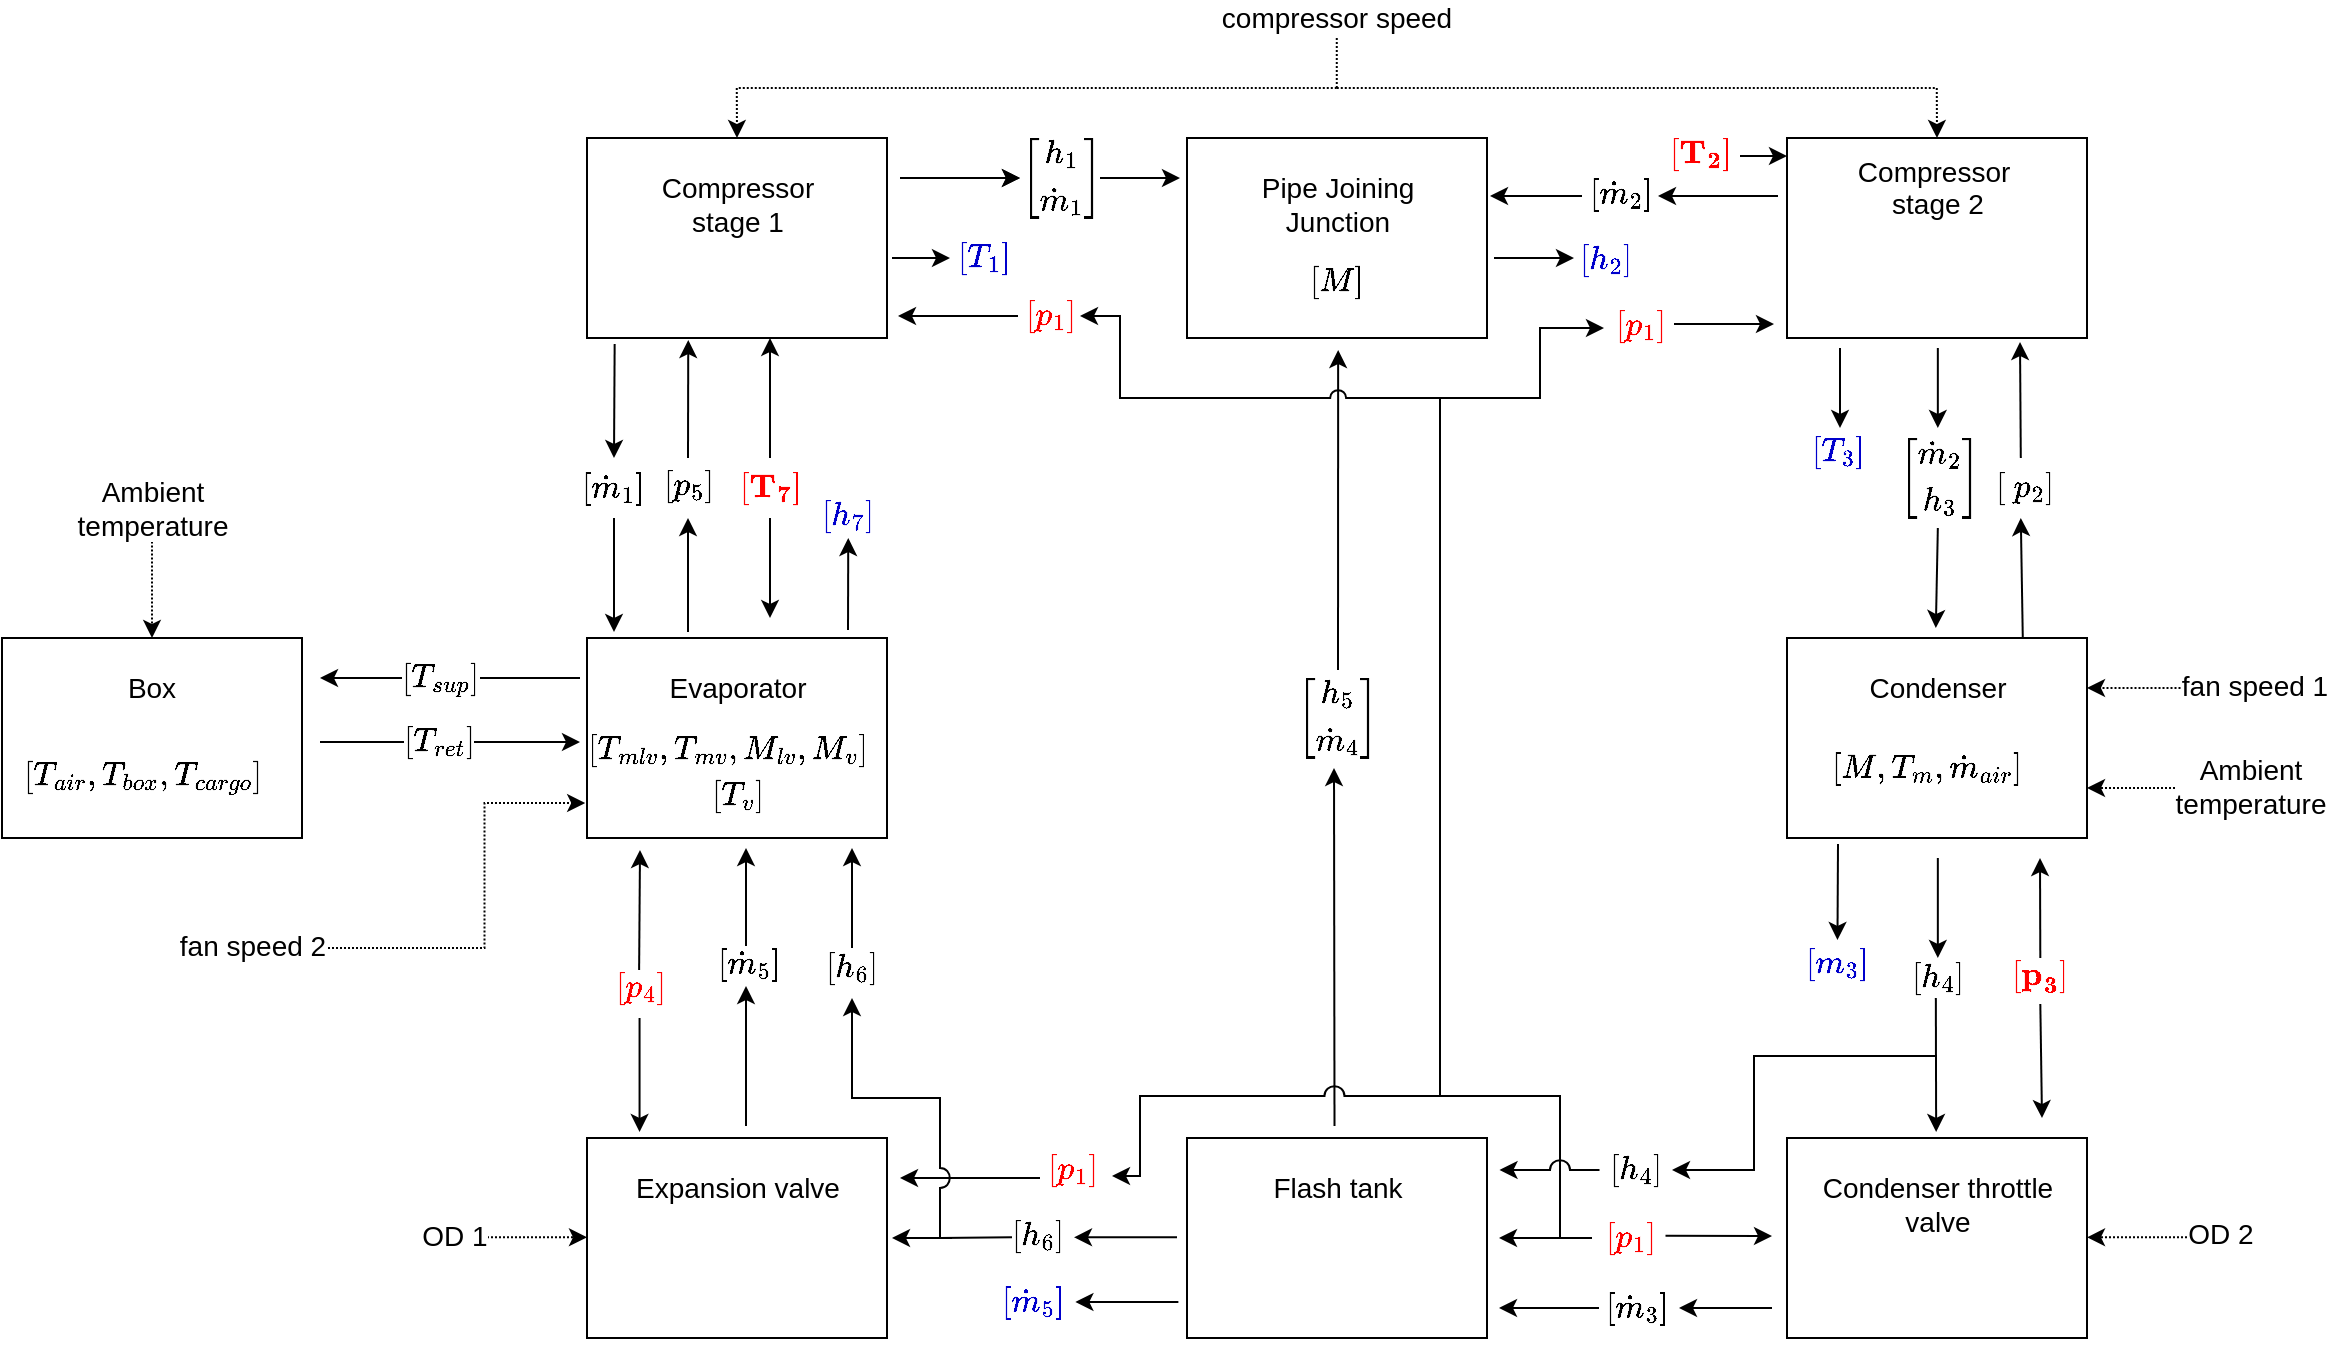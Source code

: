 <mxfile version="18.0.3" type="github"><diagram id="maX6PPkqGkgQO3d0mOUZ" name="New"><mxGraphModel dx="936" dy="483" grid="1" gridSize="10" guides="1" tooltips="1" connect="1" arrows="1" fold="1" page="1" pageScale="1" pageWidth="1169" pageHeight="827" math="1" shadow="0"><root><mxCell id="a6acP2pozzWjvfzwrBKU-0"/><mxCell id="a6acP2pozzWjvfzwrBKU-1" parent="a6acP2pozzWjvfzwrBKU-0"/><mxCell id="7Xz_9-x67nZ5A4HUlt5y-12" value="\begin{bmatrix}&lt;br style=&quot;font-size: 14px;&quot;&gt;T_1&lt;br style=&quot;font-size: 14px;&quot;&gt;\end{bmatrix}" style="edgeLabel;html=1;align=center;verticalAlign=middle;resizable=0;points=[];spacing=2;fontSize=14;horizontal=1;fontColor=#0000CC;" parent="a6acP2pozzWjvfzwrBKU-1" vertex="1" connectable="0"><mxGeometry x="496.001" y="130" as="geometry"/></mxCell><mxCell id="7Xz_9-x67nZ5A4HUlt5y-95" value="\begin{bmatrix}&lt;br style=&quot;font-size: 14px;&quot;&gt;\textbf{T}_\textbf{7}&lt;br style=&quot;font-size: 14px;&quot;&gt;\end{bmatrix}" style="edgeLabel;html=1;align=center;verticalAlign=middle;resizable=0;points=[];spacing=2;fontSize=14;horizontal=1;fontColor=#FF0000;" parent="a6acP2pozzWjvfzwrBKU-1" vertex="1" connectable="0"><mxGeometry x="394.998" y="249.0" as="geometry"><mxPoint x="-6" y="-4" as="offset"/></mxGeometry></mxCell><mxCell id="7Xz_9-x67nZ5A4HUlt5y-81" value="\begin{bmatrix}&lt;br style=&quot;font-size: 14px;&quot;&gt;\dot{m}_5&lt;br style=&quot;font-size: 14px;&quot;&gt;\end{bmatrix}" style="edgeLabel;html=1;align=center;verticalAlign=middle;resizable=0;points=[];spacing=2;fontSize=14;horizontal=1;" parent="a6acP2pozzWjvfzwrBKU-1" vertex="1" connectable="0"><mxGeometry x="377.998" y="483.0" as="geometry"/></mxCell><mxCell id="7Xz_9-x67nZ5A4HUlt5y-77" value="\begin{bmatrix}&lt;br style=&quot;font-size: 14px;&quot;&gt;h_7&lt;br style=&quot;font-size: 14px;&quot;&gt;\end{bmatrix}" style="edgeLabel;html=1;align=center;verticalAlign=middle;resizable=0;points=[];spacing=2;fontSize=14;horizontal=1;fontColor=#0000CC;" parent="a6acP2pozzWjvfzwrBKU-1" vertex="1" connectable="0"><mxGeometry x="428.001" y="259" as="geometry"/></mxCell><mxCell id="7Xz_9-x67nZ5A4HUlt5y-76" value="\begin{bmatrix}&lt;br style=&quot;font-size: 14px;&quot;&gt;T_3&lt;br style=&quot;font-size: 14px;&quot;&gt;\end{bmatrix}" style="edgeLabel;html=1;align=center;verticalAlign=middle;resizable=0;points=[];spacing=2;fontSize=14;horizontal=1;fontColor=#0000CC;" parent="a6acP2pozzWjvfzwrBKU-1" vertex="1" connectable="0"><mxGeometry x="923.0" y="227" as="geometry"/></mxCell><mxCell id="7Xz_9-x67nZ5A4HUlt5y-15" value="\begin{bmatrix}&lt;br style=&quot;font-size: 14px;&quot;&gt;h_5\\&lt;br style=&quot;font-size: 14px;&quot;&gt;\dot{m}_4&lt;br style=&quot;font-size: 14px;&quot;&gt;\end{bmatrix}" style="edgeLabel;html=1;align=center;verticalAlign=middle;resizable=0;points=[];spacing=2;fontSize=14;horizontal=1;" parent="a6acP2pozzWjvfzwrBKU-1" vertex="1" connectable="0"><mxGeometry x="672.08" y="360" as="geometry"/></mxCell><mxCell id="7Xz_9-x67nZ5A4HUlt5y-57" value="\begin{bmatrix}&lt;br style=&quot;font-size: 14px;&quot;&gt;h_6&lt;br style=&quot;font-size: 14px;&quot;&gt;\end{bmatrix}" style="edgeLabel;html=1;align=center;verticalAlign=middle;resizable=0;points=[];spacing=2;fontSize=14;horizontal=1;" parent="a6acP2pozzWjvfzwrBKU-1" vertex="1" connectable="0"><mxGeometry x="429.998" y="485.0" as="geometry"/></mxCell><mxCell id="7Xz_9-x67nZ5A4HUlt5y-24" value="" style="endArrow=classic;html=1;rounded=0;fontSize=14;" parent="a6acP2pozzWjvfzwrBKU-1" edge="1"><mxGeometry width="50" height="50" relative="1" as="geometry"><mxPoint x="671.25" y="564" as="sourcePoint"/><mxPoint x="671" y="385" as="targetPoint"/></mxGeometry></mxCell><mxCell id="EQVUS-7tTAIxQR2iRs7y-0" value="Compressor &lt;br style=&quot;font-size: 14px&quot;&gt;stage 1&lt;br style=&quot;font-size: 14px&quot;&gt;&lt;br style=&quot;font-size: 14px&quot;&gt;&lt;br style=&quot;font-size: 14px&quot;&gt;" style="rounded=0;whiteSpace=wrap;html=1;fontSize=14;" parent="a6acP2pozzWjvfzwrBKU-1" vertex="1"><mxGeometry x="297.5" y="70" width="150.0" height="100" as="geometry"/></mxCell><mxCell id="EQVUS-7tTAIxQR2iRs7y-2" value="&lt;div style=&quot;font-size: 14px&quot;&gt;Compressor&amp;nbsp;&lt;/div&gt;&lt;span style=&quot;font-size: 14px&quot;&gt;&lt;div style=&quot;font-size: 14px&quot;&gt;stage 2&lt;/div&gt;&lt;div style=&quot;font-size: 14px&quot;&gt;&lt;br&gt;&lt;/div&gt;&lt;div style=&quot;font-size: 14px&quot;&gt;&lt;br style=&quot;font-size: 14px&quot;&gt;&lt;/div&gt;&lt;div style=&quot;font-size: 14px&quot;&gt;&lt;br style=&quot;font-size: 14px&quot;&gt;&lt;/div&gt;&lt;/span&gt;" style="rounded=0;whiteSpace=wrap;html=1;fontSize=14;align=center;" parent="a6acP2pozzWjvfzwrBKU-1" vertex="1"><mxGeometry x="897.5" y="70" width="150.0" height="100" as="geometry"/></mxCell><mxCell id="EQVUS-7tTAIxQR2iRs7y-4" value="Condenser&lt;br style=&quot;font-size: 14px&quot;&gt;&lt;br style=&quot;font-size: 14px&quot;&gt;&lt;br style=&quot;font-size: 14px&quot;&gt;&lt;br style=&quot;font-size: 14px&quot;&gt;" style="rounded=0;whiteSpace=wrap;html=1;fontSize=14;" parent="a6acP2pozzWjvfzwrBKU-1" vertex="1"><mxGeometry x="897.5" y="320.0" width="150.0" height="100" as="geometry"/></mxCell><mxCell id="EQVUS-7tTAIxQR2iRs7y-6" value="Condenser throttle&lt;br style=&quot;font-size: 14px&quot;&gt;valve&lt;br style=&quot;font-size: 14px&quot;&gt;&lt;br style=&quot;font-size: 14px&quot;&gt;&lt;br style=&quot;font-size: 14px&quot;&gt;" style="rounded=0;whiteSpace=wrap;html=1;fontSize=14;" parent="a6acP2pozzWjvfzwrBKU-1" vertex="1"><mxGeometry x="897.5" y="570" width="150.0" height="100" as="geometry"/></mxCell><mxCell id="EQVUS-7tTAIxQR2iRs7y-8" value="Flash tank&lt;br style=&quot;font-size: 14px&quot;&gt;&lt;br style=&quot;font-size: 14px&quot;&gt;&lt;br style=&quot;font-size: 14px&quot;&gt;&lt;br style=&quot;font-size: 14px&quot;&gt;" style="rounded=0;whiteSpace=wrap;html=1;fontSize=14;" parent="a6acP2pozzWjvfzwrBKU-1" vertex="1"><mxGeometry x="597.5" y="570" width="150.0" height="100" as="geometry"/></mxCell><mxCell id="EQVUS-7tTAIxQR2iRs7y-10" value="Evaporator&lt;br style=&quot;font-size: 14px&quot;&gt;&lt;br style=&quot;font-size: 14px&quot;&gt;&lt;br style=&quot;font-size: 14px&quot;&gt;&lt;br style=&quot;font-size: 14px&quot;&gt;" style="rounded=0;whiteSpace=wrap;html=1;fontSize=14;" parent="a6acP2pozzWjvfzwrBKU-1" vertex="1"><mxGeometry x="297.5" y="320.0" width="150.0" height="100" as="geometry"/></mxCell><mxCell id="EQVUS-7tTAIxQR2iRs7y-12" value="Expansion valve&lt;br style=&quot;font-size: 14px&quot;&gt;&lt;br style=&quot;font-size: 14px&quot;&gt;&lt;br style=&quot;font-size: 14px&quot;&gt;&lt;br style=&quot;font-size: 14px&quot;&gt;" style="rounded=0;whiteSpace=wrap;html=1;fontSize=14;" parent="a6acP2pozzWjvfzwrBKU-1" vertex="1"><mxGeometry x="297.5" y="570" width="150.0" height="100" as="geometry"/></mxCell><mxCell id="EQVUS-7tTAIxQR2iRs7y-19" value="" style="endArrow=classic;html=1;rounded=0;entryX=-0.006;entryY=0.875;entryDx=0;entryDy=0;fontSize=14;edgeStyle=orthogonalEdgeStyle;entryPerimeter=0;dashed=1;dashPattern=1 1;" parent="a6acP2pozzWjvfzwrBKU-1" edge="1"><mxGeometry width="50" height="50" relative="1" as="geometry"><mxPoint x="164" y="475" as="sourcePoint"/><mxPoint x="296.6" y="402.5" as="targetPoint"/><Array as="points"><mxPoint x="246.25" y="402.5"/></Array></mxGeometry></mxCell><mxCell id="2IGsuQoMTE90SmOeLrJ3-5" value="&lt;span style=&quot;font-size: 14px;&quot;&gt;fan speed 2&lt;/span&gt;" style="edgeLabel;html=1;align=center;verticalAlign=middle;resizable=0;points=[];fontSize=14;" parent="EQVUS-7tTAIxQR2iRs7y-19" vertex="1" connectable="0"><mxGeometry x="-0.436" y="2" relative="1" as="geometry"><mxPoint x="-92" y="1" as="offset"/></mxGeometry></mxCell><mxCell id="EQVUS-7tTAIxQR2iRs7y-21" value="" style="endArrow=classic;html=1;rounded=0;entryX=1;entryY=0.25;entryDx=0;entryDy=0;fontSize=14;dashed=1;dashPattern=1 1;" parent="a6acP2pozzWjvfzwrBKU-1" target="EQVUS-7tTAIxQR2iRs7y-4" edge="1"><mxGeometry width="50" height="50" relative="1" as="geometry"><mxPoint x="1096.25" y="345" as="sourcePoint"/><mxPoint x="1047.5" y="369.638" as="targetPoint"/></mxGeometry></mxCell><mxCell id="2IGsuQoMTE90SmOeLrJ3-1" value="&lt;span style=&quot;font-size: 14px;&quot;&gt;fan speed 1&lt;/span&gt;" style="edgeLabel;html=1;align=center;verticalAlign=middle;resizable=0;points=[];fontSize=14;" parent="EQVUS-7tTAIxQR2iRs7y-21" vertex="1" connectable="0"><mxGeometry x="-0.48" y="-1" relative="1" as="geometry"><mxPoint x="47" as="offset"/></mxGeometry></mxCell><mxCell id="EQVUS-7tTAIxQR2iRs7y-23" value="" style="endArrow=classic;html=1;rounded=0;entryX=0;entryY=0.5;entryDx=0;entryDy=0;fontSize=14;dashed=1;dashPattern=1 1;" parent="a6acP2pozzWjvfzwrBKU-1" edge="1"><mxGeometry width="50" height="50" relative="1" as="geometry"><mxPoint x="247.5" y="619.638" as="sourcePoint"/><mxPoint x="297.5" y="619.638" as="targetPoint"/></mxGeometry></mxCell><mxCell id="2IGsuQoMTE90SmOeLrJ3-4" value="&lt;span style=&quot;font-size: 14px;&quot;&gt;OD 1&lt;/span&gt;" style="edgeLabel;html=1;align=center;verticalAlign=middle;resizable=0;points=[];fontSize=14;" parent="EQVUS-7tTAIxQR2iRs7y-23" vertex="1" connectable="0"><mxGeometry x="0.009" relative="1" as="geometry"><mxPoint x="-42" y="-1" as="offset"/></mxGeometry></mxCell><mxCell id="EQVUS-7tTAIxQR2iRs7y-25" value="" style="endArrow=classic;html=1;rounded=0;entryX=1;entryY=0.5;entryDx=0;entryDy=0;fontSize=14;dashed=1;dashPattern=1 1;" parent="a6acP2pozzWjvfzwrBKU-1" edge="1"><mxGeometry width="50" height="50" relative="1" as="geometry"><mxPoint x="1097.5" y="619.638" as="sourcePoint"/><mxPoint x="1047.5" y="619.638" as="targetPoint"/></mxGeometry></mxCell><mxCell id="2IGsuQoMTE90SmOeLrJ3-3" value="&lt;span style=&quot;font-size: 14px;&quot;&gt;OD 2&lt;/span&gt;" style="edgeLabel;html=1;align=center;verticalAlign=middle;resizable=0;points=[];fontSize=14;" parent="EQVUS-7tTAIxQR2iRs7y-25" vertex="1" connectable="0"><mxGeometry x="-0.054" y="2" relative="1" as="geometry"><mxPoint x="40" y="-4" as="offset"/></mxGeometry></mxCell><mxCell id="EQVUS-7tTAIxQR2iRs7y-27" value="" style="endArrow=classic;html=1;rounded=0;entryX=0.5;entryY=0;entryDx=0;entryDy=0;fontSize=14;dashed=1;dashPattern=1 1;" parent="a6acP2pozzWjvfzwrBKU-1" target="EQVUS-7tTAIxQR2iRs7y-0" edge="1"><mxGeometry width="50" height="50" relative="1" as="geometry"><mxPoint x="672.388" y="45" as="sourcePoint"/><mxPoint x="709.888" y="7.5" as="targetPoint"/><Array as="points"><mxPoint x="372.388" y="45"/></Array></mxGeometry></mxCell><mxCell id="EQVUS-7tTAIxQR2iRs7y-28" value="" style="endArrow=classic;html=1;rounded=0;entryX=0.5;entryY=0;entryDx=0;entryDy=0;fontSize=14;dashed=1;dashPattern=1 1;" parent="a6acP2pozzWjvfzwrBKU-1" target="EQVUS-7tTAIxQR2iRs7y-2" edge="1"><mxGeometry width="50" height="50" relative="1" as="geometry"><mxPoint x="672.388" y="45" as="sourcePoint"/><mxPoint x="385.0" y="82.5" as="targetPoint"/><Array as="points"><mxPoint x="972.388" y="45"/></Array></mxGeometry></mxCell><mxCell id="EQVUS-7tTAIxQR2iRs7y-29" value="compressor speed" style="edgeStyle=orthogonalEdgeStyle;rounded=0;orthogonalLoop=1;jettySize=auto;html=1;endArrow=none;endFill=0;fontSize=14;dashed=1;dashPattern=1 1;" parent="a6acP2pozzWjvfzwrBKU-1" edge="1"><mxGeometry x="-1" y="-10" relative="1" as="geometry"><mxPoint x="672.388" y="20" as="sourcePoint"/><mxPoint x="672.388" y="45" as="targetPoint"/><mxPoint x="10" y="-10" as="offset"/></mxGeometry></mxCell><mxCell id="EQVUS-7tTAIxQR2iRs7y-34" value="Pipe Joining &lt;br style=&quot;font-size: 14px&quot;&gt;Junction&lt;br style=&quot;font-size: 14px&quot;&gt;&lt;br style=&quot;font-size: 14px&quot;&gt;&lt;br style=&quot;font-size: 14px&quot;&gt;" style="rounded=0;whiteSpace=wrap;html=1;fontSize=14;" parent="a6acP2pozzWjvfzwrBKU-1" vertex="1"><mxGeometry x="597.5" y="70" width="150.0" height="100" as="geometry"/></mxCell><mxCell id="M3D5h5YDdG_GwLnv0Bj_-5" value="\begin{bmatrix}&lt;br style=&quot;font-size: 14px;&quot;&gt;\dot{m}_5&lt;br style=&quot;font-size: 14px;&quot;&gt;\end{bmatrix}" style="edgeLabel;html=1;align=center;verticalAlign=middle;resizable=0;points=[];spacing=2;fontSize=14;horizontal=1;fontColor=#0000CC;" parent="a6acP2pozzWjvfzwrBKU-1" vertex="1" connectable="0"><mxGeometry x="520.128" y="652.0" as="geometry"/></mxCell><mxCell id="f2Dl9Xk0tZvhv3cU8BBC-0" value="Box&lt;br style=&quot;font-size: 14px&quot;&gt;&lt;br style=&quot;font-size: 14px&quot;&gt;&lt;br style=&quot;font-size: 14px&quot;&gt;&lt;br style=&quot;font-size: 14px&quot;&gt;" style="rounded=0;whiteSpace=wrap;html=1;fontSize=14;" parent="a6acP2pozzWjvfzwrBKU-1" vertex="1"><mxGeometry x="5" y="320.0" width="150.0" height="100" as="geometry"/></mxCell><mxCell id="f2Dl9Xk0tZvhv3cU8BBC-8" value="" style="endArrow=classic;html=1;rounded=0;entryX=1;entryY=0.75;entryDx=0;entryDy=0;fontSize=14;dashed=1;dashPattern=1 1;" parent="a6acP2pozzWjvfzwrBKU-1" target="EQVUS-7tTAIxQR2iRs7y-4" edge="1"><mxGeometry width="50" height="50" relative="1" as="geometry"><mxPoint x="1097.5" y="395.0" as="sourcePoint"/><mxPoint x="1060" y="382.138" as="targetPoint"/></mxGeometry></mxCell><mxCell id="2IGsuQoMTE90SmOeLrJ3-2" value="&lt;span style=&quot;font-size: 14px;&quot;&gt;Ambient&lt;/span&gt;&lt;br style=&quot;font-size: 14px;&quot;&gt;&lt;span style=&quot;font-size: 14px;&quot;&gt;temperature&lt;/span&gt;" style="edgeLabel;html=1;align=center;verticalAlign=middle;resizable=0;points=[];fontSize=14;" parent="f2Dl9Xk0tZvhv3cU8BBC-8" vertex="1" connectable="0"><mxGeometry x="-0.351" y="-3" relative="1" as="geometry"><mxPoint x="47" y="2" as="offset"/></mxGeometry></mxCell><mxCell id="f2Dl9Xk0tZvhv3cU8BBC-10" value="" style="endArrow=classic;html=1;rounded=0;entryX=0.5;entryY=0;entryDx=0;entryDy=0;fontSize=14;dashed=1;dashPattern=1 1;" parent="a6acP2pozzWjvfzwrBKU-1" target="f2Dl9Xk0tZvhv3cU8BBC-0" edge="1"><mxGeometry width="50" height="50" relative="1" as="geometry"><mxPoint x="80.0" y="263.75" as="sourcePoint"/><mxPoint x="33.75" y="251.25" as="targetPoint"/></mxGeometry></mxCell><mxCell id="f2Dl9Xk0tZvhv3cU8BBC-11" value="Ambient&lt;br style=&quot;font-size: 14px;&quot;&gt;temperature" style="edgeLabel;html=1;align=center;verticalAlign=middle;resizable=0;points=[];fontSize=14;" parent="f2Dl9Xk0tZvhv3cU8BBC-10" vertex="1" connectable="0"><mxGeometry x="-0.455" y="-1" relative="1" as="geometry"><mxPoint x="1" y="-25" as="offset"/></mxGeometry></mxCell><mxCell id="7Xz_9-x67nZ5A4HUlt5y-1" value="\begin{bmatrix}&lt;br style=&quot;font-size: 14px;&quot;&gt;\dot{m}_2&lt;br style=&quot;font-size: 14px;&quot;&gt;\end{bmatrix}" style="edgeLabel;html=1;align=center;verticalAlign=middle;resizable=0;points=[];spacing=2;fontSize=14;horizontal=1;" parent="a6acP2pozzWjvfzwrBKU-1" vertex="1" connectable="0"><mxGeometry x="814.0" y="98" as="geometry"/></mxCell><mxCell id="7Xz_9-x67nZ5A4HUlt5y-4" value="" style="endArrow=classic;html=1;rounded=0;entryX=0;entryY=0.25;entryDx=0;entryDy=0;fontSize=14;" parent="a6acP2pozzWjvfzwrBKU-1" edge="1"><mxGeometry width="50" height="50" relative="1" as="geometry"><mxPoint x="874" y="79" as="sourcePoint"/><mxPoint x="897.5" y="79" as="targetPoint"/></mxGeometry></mxCell><mxCell id="7Xz_9-x67nZ5A4HUlt5y-7" value="\begin{bmatrix}&lt;br style=&quot;font-size: 14px;&quot;&gt;h_2&lt;br style=&quot;font-size: 14px;&quot;&gt;\end{bmatrix}" style="edgeLabel;html=1;align=center;verticalAlign=middle;resizable=0;points=[];spacing=2;fontSize=14;horizontal=1;fontColor=#0000CC;" parent="a6acP2pozzWjvfzwrBKU-1" vertex="1" connectable="0"><mxGeometry x="807.0" y="131" as="geometry"/></mxCell><mxCell id="7Xz_9-x67nZ5A4HUlt5y-8" value="" style="endArrow=classic;html=1;rounded=0;fontSize=14;" parent="a6acP2pozzWjvfzwrBKU-1" edge="1"><mxGeometry width="50" height="50" relative="1" as="geometry"><mxPoint x="751" y="130" as="sourcePoint"/><mxPoint x="791" y="130" as="targetPoint"/></mxGeometry></mxCell><mxCell id="7Xz_9-x67nZ5A4HUlt5y-10" value="\begin{bmatrix}&lt;br style=&quot;font-size: 14px;&quot;&gt;p_1&lt;br style=&quot;font-size: 14px;&quot;&gt;\end{bmatrix}" style="edgeLabel;html=1;align=center;verticalAlign=middle;resizable=0;points=[];spacing=2;fontSize=14;horizontal=1;fontColor=#FF0000;" parent="a6acP2pozzWjvfzwrBKU-1" vertex="1" connectable="0"><mxGeometry x="824.0" y="164" as="geometry"/></mxCell><mxCell id="7Xz_9-x67nZ5A4HUlt5y-11" value="" style="endArrow=classic;html=1;rounded=0;fontSize=14;" parent="a6acP2pozzWjvfzwrBKU-1" edge="1"><mxGeometry width="50" height="50" relative="1" as="geometry"><mxPoint x="795" y="99" as="sourcePoint"/><mxPoint x="749" y="99" as="targetPoint"/></mxGeometry></mxCell><mxCell id="7Xz_9-x67nZ5A4HUlt5y-13" value="\begin{bmatrix}&lt;br style=&quot;font-size: 14px;&quot;&gt;h_1\\&lt;br style=&quot;font-size: 14px;&quot;&gt;\dot{m}_1&lt;br style=&quot;font-size: 14px;&quot;&gt;\end{bmatrix}" style="edgeLabel;html=1;align=center;verticalAlign=middle;resizable=0;points=[];spacing=2;fontSize=14;horizontal=1;" parent="a6acP2pozzWjvfzwrBKU-1" vertex="1" connectable="0"><mxGeometry x="534.001" y="90" as="geometry"/></mxCell><mxCell id="7Xz_9-x67nZ5A4HUlt5y-14" value="" style="endArrow=classic;html=1;rounded=0;fontSize=14;" parent="a6acP2pozzWjvfzwrBKU-1" edge="1"><mxGeometry width="50" height="50" relative="1" as="geometry"><mxPoint x="554" y="90" as="sourcePoint"/><mxPoint x="594" y="90" as="targetPoint"/></mxGeometry></mxCell><mxCell id="7Xz_9-x67nZ5A4HUlt5y-16" value="" style="endArrow=classic;html=1;rounded=0;fontSize=14;" parent="a6acP2pozzWjvfzwrBKU-1" edge="1"><mxGeometry width="50" height="50" relative="1" as="geometry"><mxPoint x="673" y="336" as="sourcePoint"/><mxPoint x="673.08" y="176" as="targetPoint"/></mxGeometry></mxCell><mxCell id="7Xz_9-x67nZ5A4HUlt5y-17" value="" style="endArrow=classic;html=1;rounded=0;fontSize=14;" parent="a6acP2pozzWjvfzwrBKU-1" edge="1"><mxGeometry width="50" height="50" relative="1" as="geometry"><mxPoint x="450" y="130" as="sourcePoint"/><mxPoint x="479" y="130" as="targetPoint"/></mxGeometry></mxCell><mxCell id="7Xz_9-x67nZ5A4HUlt5y-18" value="" style="endArrow=classic;html=1;rounded=0;fontSize=14;" parent="a6acP2pozzWjvfzwrBKU-1" edge="1"><mxGeometry width="50" height="50" relative="1" as="geometry"><mxPoint x="800" y="620" as="sourcePoint"/><mxPoint x="806" y="165" as="targetPoint"/><Array as="points"><mxPoint x="784" y="620"/><mxPoint x="784" y="549"/><mxPoint x="724" y="549"/><mxPoint x="724" y="200"/><mxPoint x="774" y="200"/><mxPoint x="774" y="165"/></Array></mxGeometry></mxCell><mxCell id="7Xz_9-x67nZ5A4HUlt5y-19" value="" style="endArrow=classic;html=1;rounded=0;jumpStyle=arc;jumpSize=10;fontSize=14;" parent="a6acP2pozzWjvfzwrBKU-1" edge="1"><mxGeometry width="50" height="50" relative="1" as="geometry"><mxPoint x="744" y="549" as="sourcePoint"/><mxPoint x="560" y="589" as="targetPoint"/><Array as="points"><mxPoint x="574" y="549"/><mxPoint x="574" y="589"/></Array></mxGeometry></mxCell><mxCell id="7Xz_9-x67nZ5A4HUlt5y-22" value="" style="endArrow=classic;html=1;rounded=0;fontSize=14;" parent="a6acP2pozzWjvfzwrBKU-1" edge="1"><mxGeometry width="50" height="50" relative="1" as="geometry"><mxPoint x="841" y="163" as="sourcePoint"/><mxPoint x="891" y="163" as="targetPoint"/></mxGeometry></mxCell><mxCell id="7Xz_9-x67nZ5A4HUlt5y-26" value="\begin{bmatrix}&lt;br style=&quot;font-size: 14px;&quot;&gt;p_1&lt;br style=&quot;font-size: 14px;&quot;&gt;\end{bmatrix}" style="edgeLabel;html=1;align=center;verticalAlign=middle;resizable=0;points=[];spacing=2;fontSize=14;horizontal=1;fontColor=#FF0000;" parent="a6acP2pozzWjvfzwrBKU-1" vertex="1" connectable="0"><mxGeometry x="539.44" y="586" as="geometry"/></mxCell><mxCell id="7Xz_9-x67nZ5A4HUlt5y-27" value="" style="endArrow=classic;html=1;rounded=0;jumpStyle=arc;jumpSize=10;fontSize=14;" parent="a6acP2pozzWjvfzwrBKU-1" edge="1"><mxGeometry width="50" height="50" relative="1" as="geometry"><mxPoint x="524" y="590" as="sourcePoint"/><mxPoint x="454" y="590" as="targetPoint"/></mxGeometry></mxCell><mxCell id="7Xz_9-x67nZ5A4HUlt5y-28" value="" style="endArrow=classic;html=1;rounded=0;fontSize=14;" parent="a6acP2pozzWjvfzwrBKU-1" edge="1"><mxGeometry width="50" height="50" relative="1" as="geometry"><mxPoint x="454" y="90" as="sourcePoint"/><mxPoint x="514" y="90" as="targetPoint"/></mxGeometry></mxCell><mxCell id="7Xz_9-x67nZ5A4HUlt5y-29" value="\begin{bmatrix}&lt;br style=&quot;font-size: 14px;&quot;&gt;\dot{m}_2\\&lt;br style=&quot;font-size: 14px;&quot;&gt;h_3&lt;br style=&quot;font-size: 14px;&quot;&gt;\end{bmatrix}" style="edgeLabel;html=1;align=center;verticalAlign=middle;resizable=0;points=[];spacing=2;fontSize=14;horizontal=1;" parent="a6acP2pozzWjvfzwrBKU-1" vertex="1" connectable="0"><mxGeometry x="972.92" y="240" as="geometry"/></mxCell><mxCell id="7Xz_9-x67nZ5A4HUlt5y-30" value="" style="endArrow=classic;html=1;rounded=0;fontSize=14;" parent="a6acP2pozzWjvfzwrBKU-1" edge="1"><mxGeometry width="50" height="50" relative="1" as="geometry"><mxPoint x="972.92" y="175" as="sourcePoint"/><mxPoint x="972.92" y="215" as="targetPoint"/></mxGeometry></mxCell><mxCell id="7Xz_9-x67nZ5A4HUlt5y-32" value="" style="endArrow=classic;html=1;rounded=0;fontSize=14;" parent="a6acP2pozzWjvfzwrBKU-1" edge="1"><mxGeometry width="50" height="50" relative="1" as="geometry"><mxPoint x="972.92" y="265" as="sourcePoint"/><mxPoint x="971.92" y="315" as="targetPoint"/></mxGeometry></mxCell><mxCell id="7Xz_9-x67nZ5A4HUlt5y-36" value="\begin{bmatrix}\&lt;br style=&quot;font-size: 14px;&quot;&gt;p_2\\&lt;br style=&quot;font-size: 14px;&quot;&gt;\end{bmatrix}" style="edgeLabel;html=1;align=center;verticalAlign=middle;resizable=0;points=[];spacing=2;fontSize=14;horizontal=1;" parent="a6acP2pozzWjvfzwrBKU-1" vertex="1" connectable="0"><mxGeometry x="1015.398" y="245" as="geometry"/></mxCell><mxCell id="7Xz_9-x67nZ5A4HUlt5y-38" value="" style="endArrow=classic;html=1;rounded=0;entryX=0.634;entryY=1.02;entryDx=0;entryDy=0;entryPerimeter=0;fontSize=14;" parent="a6acP2pozzWjvfzwrBKU-1" edge="1"><mxGeometry width="50" height="50" relative="1" as="geometry"><mxPoint x="1014.4" y="230" as="sourcePoint"/><mxPoint x="1014.0" y="172" as="targetPoint"/></mxGeometry></mxCell><mxCell id="7Xz_9-x67nZ5A4HUlt5y-41" value="" style="endArrow=classic;html=1;rounded=0;fontSize=14;" parent="a6acP2pozzWjvfzwrBKU-1" edge="1"><mxGeometry width="50" height="50" relative="1" as="geometry"><mxPoint x="1015.4" y="320" as="sourcePoint"/><mxPoint x="1014.4" y="260" as="targetPoint"/></mxGeometry></mxCell><mxCell id="7Xz_9-x67nZ5A4HUlt5y-45" value="\begin{bmatrix}&lt;br style=&quot;font-size: 14px;&quot;&gt;\textbf{T}_\textbf{2}&lt;br style=&quot;font-size: 14px;&quot;&gt;\end{bmatrix}" style="edgeLabel;html=1;align=center;verticalAlign=middle;resizable=0;points=[];spacing=2;fontSize=14;horizontal=1;fontColor=#FF0000;" parent="a6acP2pozzWjvfzwrBKU-1" vertex="1" connectable="0"><mxGeometry x="859.998" y="82.0" as="geometry"><mxPoint x="-6" y="-4" as="offset"/></mxGeometry></mxCell><mxCell id="7Xz_9-x67nZ5A4HUlt5y-52" value="" style="endArrow=classic;html=1;rounded=0;jumpStyle=arc;jumpSize=10;fontSize=14;" parent="a6acP2pozzWjvfzwrBKU-1" edge="1"><mxGeometry width="50" height="50" relative="1" as="geometry"><mxPoint x="593.19" y="652" as="sourcePoint"/><mxPoint x="541.69" y="652" as="targetPoint"/></mxGeometry></mxCell><mxCell id="7Xz_9-x67nZ5A4HUlt5y-54" value="\begin{bmatrix}&lt;br style=&quot;font-size: 14px;&quot;&gt;h_6&lt;br style=&quot;font-size: 14px;&quot;&gt;\end{bmatrix}" style="edgeLabel;html=1;align=center;verticalAlign=middle;resizable=0;points=[];spacing=2;fontSize=14;horizontal=1;" parent="a6acP2pozzWjvfzwrBKU-1" vertex="1" connectable="0"><mxGeometry x="523.128" y="619.0" as="geometry"/></mxCell><mxCell id="7Xz_9-x67nZ5A4HUlt5y-55" value="" style="endArrow=classic;html=1;rounded=0;jumpStyle=arc;jumpSize=10;fontSize=14;" parent="a6acP2pozzWjvfzwrBKU-1" edge="1"><mxGeometry width="50" height="50" relative="1" as="geometry"><mxPoint x="592.5" y="619.67" as="sourcePoint"/><mxPoint x="541" y="619.67" as="targetPoint"/></mxGeometry></mxCell><mxCell id="7Xz_9-x67nZ5A4HUlt5y-56" value="" style="endArrow=classic;html=1;rounded=0;jumpStyle=arc;jumpSize=10;fontSize=14;" parent="a6acP2pozzWjvfzwrBKU-1" edge="1"><mxGeometry width="50" height="50" relative="1" as="geometry"><mxPoint x="510" y="619.67" as="sourcePoint"/><mxPoint x="430" y="500" as="targetPoint"/><Array as="points"><mxPoint x="474" y="620"/><mxPoint x="474" y="550"/><mxPoint x="430" y="550"/></Array></mxGeometry></mxCell><mxCell id="7Xz_9-x67nZ5A4HUlt5y-58" value="" style="endArrow=classic;html=1;rounded=0;fontSize=14;" parent="a6acP2pozzWjvfzwrBKU-1" edge="1"><mxGeometry width="50" height="50" relative="1" as="geometry"><mxPoint x="430" y="475" as="sourcePoint"/><mxPoint x="430" y="425" as="targetPoint"/></mxGeometry></mxCell><mxCell id="7Xz_9-x67nZ5A4HUlt5y-60" value="" style="endArrow=classic;html=1;rounded=0;jumpStyle=arc;jumpSize=8;fontSize=14;" parent="a6acP2pozzWjvfzwrBKU-1" edge="1"><mxGeometry width="50" height="50" relative="1" as="geometry"><mxPoint x="724" y="200" as="sourcePoint"/><mxPoint x="544" y="159" as="targetPoint"/><Array as="points"><mxPoint x="564" y="200"/><mxPoint x="564" y="159"/></Array></mxGeometry></mxCell><mxCell id="7Xz_9-x67nZ5A4HUlt5y-61" value="\begin{bmatrix}&lt;br style=&quot;font-size: 14px;&quot;&gt;p_1&lt;br style=&quot;font-size: 14px;&quot;&gt;\end{bmatrix}" style="edgeLabel;html=1;align=center;verticalAlign=middle;resizable=0;points=[];spacing=2;fontSize=14;horizontal=1;fontColor=#FF0000;" parent="a6acP2pozzWjvfzwrBKU-1" vertex="1" connectable="0"><mxGeometry x="532.001" y="160" as="geometry"><mxPoint x="-3" y="-1" as="offset"/></mxGeometry></mxCell><mxCell id="7Xz_9-x67nZ5A4HUlt5y-62" value="" style="endArrow=classic;html=1;rounded=0;fontSize=14;" parent="a6acP2pozzWjvfzwrBKU-1" edge="1"><mxGeometry width="50" height="50" relative="1" as="geometry"><mxPoint x="454" y="90" as="sourcePoint"/><mxPoint x="514" y="90" as="targetPoint"/></mxGeometry></mxCell><mxCell id="7Xz_9-x67nZ5A4HUlt5y-63" value="" style="endArrow=classic;html=1;rounded=0;fontSize=14;" parent="a6acP2pozzWjvfzwrBKU-1" edge="1"><mxGeometry width="50" height="50" relative="1" as="geometry"><mxPoint x="513" y="159" as="sourcePoint"/><mxPoint x="453" y="159" as="targetPoint"/></mxGeometry></mxCell><mxCell id="7Xz_9-x67nZ5A4HUlt5y-64" value="\begin{bmatrix}&lt;br style=&quot;font-size: 14px;&quot;&gt;\dot{m}_1&lt;br style=&quot;font-size: 14px;&quot;&gt;\end{bmatrix}" style="edgeLabel;html=1;align=center;verticalAlign=middle;resizable=0;points=[];spacing=2;fontSize=14;horizontal=1;" parent="a6acP2pozzWjvfzwrBKU-1" vertex="1" connectable="0"><mxGeometry x="309.998" y="245" as="geometry"/></mxCell><mxCell id="7Xz_9-x67nZ5A4HUlt5y-65" value="" style="endArrow=classic;html=1;rounded=0;fontSize=14;" parent="a6acP2pozzWjvfzwrBKU-1" edge="1"><mxGeometry width="50" height="50" relative="1" as="geometry"><mxPoint x="311.33" y="173" as="sourcePoint"/><mxPoint x="311" y="230" as="targetPoint"/></mxGeometry></mxCell><mxCell id="7Xz_9-x67nZ5A4HUlt5y-66" value="" style="endArrow=classic;html=1;rounded=0;fontSize=14;" parent="a6acP2pozzWjvfzwrBKU-1" edge="1"><mxGeometry width="50" height="50" relative="1" as="geometry"><mxPoint x="311" y="260" as="sourcePoint"/><mxPoint x="311" y="317" as="targetPoint"/></mxGeometry></mxCell><mxCell id="7Xz_9-x67nZ5A4HUlt5y-69" value="" style="endArrow=classic;html=1;rounded=0;fontSize=14;" parent="a6acP2pozzWjvfzwrBKU-1" edge="1"><mxGeometry width="50" height="50" relative="1" as="geometry"><mxPoint x="389" y="230" as="sourcePoint"/><mxPoint x="389" y="170" as="targetPoint"/></mxGeometry></mxCell><mxCell id="7Xz_9-x67nZ5A4HUlt5y-73" value="" style="endArrow=classic;html=1;rounded=0;fontSize=14;" parent="a6acP2pozzWjvfzwrBKU-1" edge="1"><mxGeometry width="50" height="50" relative="1" as="geometry"><mxPoint x="428" y="316" as="sourcePoint"/><mxPoint x="428.13" y="270" as="targetPoint"/></mxGeometry></mxCell><mxCell id="7Xz_9-x67nZ5A4HUlt5y-75" value="" style="endArrow=classic;html=1;rounded=0;fontSize=14;" parent="a6acP2pozzWjvfzwrBKU-1" edge="1"><mxGeometry width="50" height="50" relative="1" as="geometry"><mxPoint x="924.0" y="175" as="sourcePoint"/><mxPoint x="924.0" y="215" as="targetPoint"/></mxGeometry></mxCell><mxCell id="7Xz_9-x67nZ5A4HUlt5y-82" value="" style="endArrow=classic;html=1;rounded=0;fontSize=14;" parent="a6acP2pozzWjvfzwrBKU-1" edge="1"><mxGeometry width="50" height="50" relative="1" as="geometry"><mxPoint x="377" y="474" as="sourcePoint"/><mxPoint x="377" y="425" as="targetPoint"/></mxGeometry></mxCell><mxCell id="7Xz_9-x67nZ5A4HUlt5y-83" value="\begin{bmatrix}&lt;br style=&quot;font-size: 14px;&quot;&gt;p_4&lt;br style=&quot;font-size: 14px;&quot;&gt;\end{bmatrix}" style="edgeLabel;html=1;align=center;verticalAlign=middle;resizable=0;points=[];spacing=2;fontSize=14;horizontal=1;fontColor=#FF0000;" parent="a6acP2pozzWjvfzwrBKU-1" vertex="1" connectable="0"><mxGeometry x="324.0" y="495" as="geometry"/></mxCell><mxCell id="7Xz_9-x67nZ5A4HUlt5y-85" value="" style="endArrow=classic;html=1;rounded=0;fontSize=14;" parent="a6acP2pozzWjvfzwrBKU-1" edge="1"><mxGeometry width="50" height="50" relative="1" as="geometry"><mxPoint x="323.56" y="486" as="sourcePoint"/><mxPoint x="324" y="426" as="targetPoint"/></mxGeometry></mxCell><mxCell id="7Xz_9-x67nZ5A4HUlt5y-91" value="\begin{bmatrix}&lt;br style=&quot;font-size: 14px;&quot;&gt;p_5&lt;br style=&quot;font-size: 14px;&quot;&gt;\end{bmatrix}" style="edgeLabel;html=1;align=center;verticalAlign=middle;resizable=0;points=[];spacing=2;fontSize=14;horizontal=1;" parent="a6acP2pozzWjvfzwrBKU-1" vertex="1" connectable="0"><mxGeometry x="348.128" y="244" as="geometry"/></mxCell><mxCell id="7Xz_9-x67nZ5A4HUlt5y-92" value="" style="endArrow=classic;html=1;rounded=0;fontSize=14;" parent="a6acP2pozzWjvfzwrBKU-1" edge="1"><mxGeometry width="50" height="50" relative="1" as="geometry"><mxPoint x="348.0" y="317" as="sourcePoint"/><mxPoint x="348" y="260" as="targetPoint"/></mxGeometry></mxCell><mxCell id="7Xz_9-x67nZ5A4HUlt5y-93" value="" style="endArrow=classic;html=1;rounded=0;fontSize=14;" parent="a6acP2pozzWjvfzwrBKU-1" edge="1"><mxGeometry width="50" height="50" relative="1" as="geometry"><mxPoint x="348" y="230" as="sourcePoint"/><mxPoint x="348.13" y="171" as="targetPoint"/></mxGeometry></mxCell><mxCell id="7Xz_9-x67nZ5A4HUlt5y-94" value="" style="endArrow=classic;html=1;rounded=0;fontSize=14;" parent="a6acP2pozzWjvfzwrBKU-1" edge="1"><mxGeometry width="50" height="50" relative="1" as="geometry"><mxPoint x="389" y="260" as="sourcePoint"/><mxPoint x="389" y="310" as="targetPoint"/></mxGeometry></mxCell><mxCell id="2IGsuQoMTE90SmOeLrJ3-7" value="" style="group;fontSize=14;" parent="a6acP2pozzWjvfzwrBKU-1" vertex="1" connectable="0"><mxGeometry x="164" y="372" width="130" as="geometry"/></mxCell><mxCell id="7Xz_9-x67nZ5A4HUlt5y-87" value="" style="endArrow=classic;html=1;rounded=0;fontSize=14;" parent="2IGsuQoMTE90SmOeLrJ3-7" edge="1"><mxGeometry width="50" height="50" relative="1" as="geometry"><mxPoint as="sourcePoint"/><mxPoint x="130" as="targetPoint"/></mxGeometry></mxCell><mxCell id="7Xz_9-x67nZ5A4HUlt5y-86" value="\begin{bmatrix}&lt;br style=&quot;font-size: 14px;&quot;&gt;T_{ret}&lt;br style=&quot;font-size: 14px;&quot;&gt;\end{bmatrix}" style="edgeLabel;html=1;align=center;verticalAlign=middle;resizable=0;points=[];spacing=2;fontSize=14;horizontal=1;" parent="2IGsuQoMTE90SmOeLrJ3-7" vertex="1" connectable="0"><mxGeometry x="58.998" as="geometry"/></mxCell><mxCell id="2IGsuQoMTE90SmOeLrJ3-8" value="" style="group;fontSize=14;" parent="a6acP2pozzWjvfzwrBKU-1" vertex="1" connectable="0"><mxGeometry x="164" y="340" width="130" as="geometry"/></mxCell><mxCell id="7Xz_9-x67nZ5A4HUlt5y-71" value="" style="endArrow=classic;html=1;rounded=0;fontSize=14;" parent="2IGsuQoMTE90SmOeLrJ3-8" edge="1"><mxGeometry width="50" height="50" relative="1" as="geometry"><mxPoint x="130" as="sourcePoint"/><mxPoint as="targetPoint"/></mxGeometry></mxCell><mxCell id="7Xz_9-x67nZ5A4HUlt5y-72" value="\begin{bmatrix}&lt;br style=&quot;font-size: 14px;&quot;&gt;T_{sup}&lt;br style=&quot;font-size: 14px;&quot;&gt;\end{bmatrix}" style="edgeLabel;html=1;align=center;verticalAlign=middle;resizable=0;points=[];spacing=2;fontSize=14;horizontal=1;" parent="2IGsuQoMTE90SmOeLrJ3-8" vertex="1" connectable="0"><mxGeometry x="59.998" as="geometry"/></mxCell><mxCell id="2IGsuQoMTE90SmOeLrJ3-10" value="" style="group;fontSize=14;" parent="a6acP2pozzWjvfzwrBKU-1" vertex="1" connectable="0"><mxGeometry x="1023.998" y="480" width="0.162" height="23" as="geometry"/></mxCell><mxCell id="7Xz_9-x67nZ5A4HUlt5y-42" value="\begin{bmatrix}&lt;br style=&quot;font-size: 14px;&quot;&gt;\textbf{p}_\textbf{3}&lt;br style=&quot;font-size: 14px;&quot;&gt;\end{bmatrix}" style="edgeLabel;html=1;align=center;verticalAlign=middle;resizable=0;points=[];spacing=2;fontSize=14;horizontal=1;fontColor=#FF0000;" parent="2IGsuQoMTE90SmOeLrJ3-10" vertex="1" connectable="0"><mxGeometry x="6" y="13.0" as="geometry"><mxPoint x="-6" y="-4" as="offset"/></mxGeometry></mxCell><mxCell id="7Xz_9-x67nZ5A4HUlt5y-43" value="" style="endArrow=classic;html=1;rounded=0;fontSize=14;" parent="2IGsuQoMTE90SmOeLrJ3-10" edge="1"><mxGeometry width="50" height="50" relative="1" as="geometry"><mxPoint x="0.162" y="23" as="sourcePoint"/><mxPoint x="1.002" y="80" as="targetPoint"/></mxGeometry></mxCell><mxCell id="7Xz_9-x67nZ5A4HUlt5y-44" value="" style="endArrow=classic;html=1;rounded=0;fontSize=14;" parent="2IGsuQoMTE90SmOeLrJ3-10" edge="1"><mxGeometry width="50" height="50" relative="1" as="geometry"><mxPoint x="0.162" as="sourcePoint"/><mxPoint x="0.002" y="-50" as="targetPoint"/></mxGeometry></mxCell><mxCell id="2IGsuQoMTE90SmOeLrJ3-11" value="" style="group;fontSize=14;" parent="a6acP2pozzWjvfzwrBKU-1" vertex="1" connectable="0"><mxGeometry x="971.92" y="480" width="1.0" height="87" as="geometry"/></mxCell><mxCell id="2IGsuQoMTE90SmOeLrJ3-12" value="\begin{bmatrix}&lt;br style=&quot;font-size: 14px;&quot;&gt;h_4&lt;br style=&quot;font-size: 14px;&quot;&gt;\end{bmatrix}" style="edgeLabel;html=1;align=center;verticalAlign=middle;resizable=0;points=[];spacing=2;fontSize=14;horizontal=1;" parent="2IGsuQoMTE90SmOeLrJ3-11" vertex="1" connectable="0"><mxGeometry x="0.998" y="10.0" as="geometry"/></mxCell><mxCell id="2IGsuQoMTE90SmOeLrJ3-13" value="" style="endArrow=classic;html=1;rounded=0;fontSize=14;" parent="2IGsuQoMTE90SmOeLrJ3-11" edge="1"><mxGeometry width="50" height="50" relative="1" as="geometry"><mxPoint x="1" y="-50" as="sourcePoint"/><mxPoint x="1.0" as="targetPoint"/></mxGeometry></mxCell><mxCell id="2IGsuQoMTE90SmOeLrJ3-14" value="" style="endArrow=classic;html=1;rounded=0;fontSize=14;" parent="2IGsuQoMTE90SmOeLrJ3-11" edge="1"><mxGeometry width="50" height="50" relative="1" as="geometry"><mxPoint y="20" as="sourcePoint"/><mxPoint x="0.16" y="87" as="targetPoint"/></mxGeometry></mxCell><mxCell id="2IGsuQoMTE90SmOeLrJ3-16" value="" style="group;fontSize=14;" parent="a6acP2pozzWjvfzwrBKU-1" vertex="1" connectable="0"><mxGeometry x="753.5" y="620" width="140" as="geometry"/></mxCell><mxCell id="7Xz_9-x67nZ5A4HUlt5y-20" value="&lt;font color=&quot;#ff0000&quot;&gt;\begin{bmatrix}&lt;br style=&quot;font-size: 14px;&quot;&gt;p_1&lt;br style=&quot;font-size: 14px;&quot;&gt;\end{bmatrix}&lt;/font&gt;" style="edgeLabel;html=1;align=center;verticalAlign=middle;resizable=0;points=[];spacing=2;fontSize=14;horizontal=1;" parent="2IGsuQoMTE90SmOeLrJ3-16" vertex="1" connectable="0"><mxGeometry x="90.0" y="-5" as="geometry"><mxPoint x="-25" y="5" as="offset"/></mxGeometry></mxCell><mxCell id="7Xz_9-x67nZ5A4HUlt5y-47" value="" style="endArrow=classic;html=1;rounded=0;jumpStyle=arc;jumpSize=10;fontSize=14;" parent="2IGsuQoMTE90SmOeLrJ3-16" edge="1"><mxGeometry width="50" height="50" relative="1" as="geometry"><mxPoint x="30" as="sourcePoint"/><mxPoint as="targetPoint"/></mxGeometry></mxCell><mxCell id="2IGsuQoMTE90SmOeLrJ3-19" value="&lt;span style=&quot;color: rgb(0, 0, 0); font-family: helvetica; font-style: normal; font-weight: normal; letter-spacing: normal; text-align: center; text-indent: 0px; text-transform: none; word-spacing: 0px; background-color: rgb(248, 249, 250); text-decoration: none; display: inline; float: none; font-size: 14px;&quot;&gt;&lt;font style=&quot;font-size: 14px;&quot;&gt;\begin{bmatrix} M \end{bmatrix}&lt;/font&gt;&lt;/span&gt;" style="text;whiteSpace=wrap;html=1;fontSize=14;" parent="a6acP2pozzWjvfzwrBKU-1" vertex="1"><mxGeometry x="656.5" y="112.5" width="30" height="32.5" as="geometry"/></mxCell><mxCell id="2IGsuQoMTE90SmOeLrJ3-21" value="&lt;span style=&quot;color: rgb(0, 0, 0); font-family: helvetica; font-style: normal; font-weight: normal; letter-spacing: normal; text-align: center; text-indent: 0px; text-transform: none; word-spacing: 0px; background-color: rgb(248, 249, 250); text-decoration: none; display: inline; float: none; font-size: 14px;&quot;&gt;&lt;font style=&quot;font-size: 14px;&quot;&gt;\begin{bmatrix} M, T_m, \dot{m}_{air}&amp;nbsp;&lt;br style=&quot;font-size: 14px;&quot;&gt;\end{bmatrix}&lt;/font&gt;&lt;/span&gt;" style="text;whiteSpace=wrap;html=1;fontSize=14;" parent="a6acP2pozzWjvfzwrBKU-1" vertex="1"><mxGeometry x="918.4" y="356" width="80" height="57" as="geometry"/></mxCell><mxCell id="2IGsuQoMTE90SmOeLrJ3-22" value="&lt;span style=&quot;color: rgb(0, 0, 0); font-family: helvetica; font-style: normal; font-weight: normal; letter-spacing: normal; text-align: center; text-indent: 0px; text-transform: none; word-spacing: 0px; background-color: rgb(248, 249, 250); text-decoration: none; display: inline; float: none; font-size: 14px;&quot;&gt;&lt;font style=&quot;font-size: 14px;&quot;&gt;\begin{bmatrix} T_{mlv}, T_{mv}, M_{lv}, M_v&amp;nbsp;\end{bmatrix}&lt;/font&gt;&lt;/span&gt;" style="text;whiteSpace=wrap;html=1;fontSize=14;" parent="a6acP2pozzWjvfzwrBKU-1" vertex="1"><mxGeometry x="295.5" y="347" width="154.5" height="57" as="geometry"/></mxCell><mxCell id="2IGsuQoMTE90SmOeLrJ3-23" value="&lt;span style=&quot;color: rgb(0, 0, 0); font-family: helvetica; font-style: normal; font-weight: normal; letter-spacing: normal; text-align: center; text-indent: 0px; text-transform: none; word-spacing: 0px; background-color: rgb(248, 249, 250); text-decoration: none; display: inline; float: none; font-size: 14px;&quot;&gt;&lt;font style=&quot;font-size: 14px;&quot;&gt;\begin{bmatrix} T_{air}, T_{box}, T_{cargo} \end{bmatrix}&lt;/font&gt;&lt;/span&gt;" style="text;whiteSpace=wrap;html=1;fontSize=14;" parent="a6acP2pozzWjvfzwrBKU-1" vertex="1"><mxGeometry x="14" y="360" width="80" height="57" as="geometry"/></mxCell><mxCell id="2IGsuQoMTE90SmOeLrJ3-24" value="" style="endArrow=classic;html=1;rounded=0;jumpStyle=arc;jumpSize=10;fontSize=14;" parent="a6acP2pozzWjvfzwrBKU-1" edge="1"><mxGeometry width="50" height="50" relative="1" as="geometry"><mxPoint x="377" y="564" as="sourcePoint"/><mxPoint x="377" y="494" as="targetPoint"/><Array as="points"><mxPoint x="377" y="524"/></Array></mxGeometry></mxCell><mxCell id="7Xz_9-x67nZ5A4HUlt5y-9" value="" style="endArrow=classic;html=1;rounded=0;fontSize=14;" parent="a6acP2pozzWjvfzwrBKU-1" edge="1"><mxGeometry width="50" height="50" relative="1" as="geometry"><mxPoint x="893" y="99" as="sourcePoint"/><mxPoint x="833" y="99" as="targetPoint"/></mxGeometry></mxCell><mxCell id="AFrEanatvilBTN2z4nuT-5" value="" style="group" vertex="1" connectable="0" parent="a6acP2pozzWjvfzwrBKU-1"><mxGeometry x="753.5" y="655" width="136.5" as="geometry"/></mxCell><mxCell id="2IGsuQoMTE90SmOeLrJ3-15" value="" style="group;fontSize=14;" parent="AFrEanatvilBTN2z4nuT-5" vertex="1" connectable="0"><mxGeometry width="68.0" as="geometry"/></mxCell><mxCell id="7Xz_9-x67nZ5A4HUlt5y-48" value="\begin{bmatrix}&lt;br style=&quot;font-size: 14px;&quot;&gt;\dot{m}_3&lt;br style=&quot;font-size: 14px;&quot;&gt;\end{bmatrix}" style="edgeLabel;html=1;align=center;verticalAlign=middle;resizable=0;points=[];spacing=2;fontSize=14;horizontal=1;" parent="2IGsuQoMTE90SmOeLrJ3-15" vertex="1" connectable="0"><mxGeometry x="93.0" y="-5" as="geometry"><mxPoint x="-25" y="5" as="offset"/></mxGeometry></mxCell><mxCell id="7Xz_9-x67nZ5A4HUlt5y-51" value="" style="endArrow=classic;html=1;rounded=0;jumpStyle=arc;jumpSize=10;fontSize=14;" parent="2IGsuQoMTE90SmOeLrJ3-15" edge="1"><mxGeometry width="50" height="50" relative="1" as="geometry"><mxPoint x="50" as="sourcePoint"/><mxPoint as="targetPoint"/></mxGeometry></mxCell><mxCell id="AFrEanatvilBTN2z4nuT-4" value="" style="endArrow=classic;html=1;rounded=0;jumpStyle=arc;jumpSize=10;fontSize=14;" edge="1" parent="AFrEanatvilBTN2z4nuT-5"><mxGeometry width="50" height="50" relative="1" as="geometry"><mxPoint x="136.5" as="sourcePoint"/><mxPoint x="90" as="targetPoint"/></mxGeometry></mxCell><mxCell id="AFrEanatvilBTN2z4nuT-6" value="\begin{bmatrix}&lt;br style=&quot;font-size: 14px;&quot;&gt;h_4&lt;br style=&quot;font-size: 14px;&quot;&gt;\end{bmatrix}" style="edgeLabel;html=1;align=center;verticalAlign=middle;resizable=0;points=[];spacing=2;fontSize=14;horizontal=1;" vertex="1" connectable="0" parent="a6acP2pozzWjvfzwrBKU-1"><mxGeometry x="821.748" y="586" as="geometry"/></mxCell><mxCell id="AFrEanatvilBTN2z4nuT-7" value="" style="endArrow=classic;html=1;rounded=0;jumpStyle=arc;jumpSize=10;fontSize=14;" edge="1" parent="a6acP2pozzWjvfzwrBKU-1"><mxGeometry width="50" height="50" relative="1" as="geometry"><mxPoint x="972" y="529" as="sourcePoint"/><mxPoint x="840" y="586" as="targetPoint"/><Array as="points"><mxPoint x="881" y="529"/><mxPoint x="881" y="586"/></Array></mxGeometry></mxCell><mxCell id="AFrEanatvilBTN2z4nuT-11" value="" style="group;fontSize=14;" vertex="1" connectable="0" parent="a6acP2pozzWjvfzwrBKU-1"><mxGeometry x="753.75" y="586" width="68.0" as="geometry"/></mxCell><mxCell id="AFrEanatvilBTN2z4nuT-13" value="" style="endArrow=classic;html=1;rounded=0;jumpStyle=arc;jumpSize=10;fontSize=14;" edge="1" parent="AFrEanatvilBTN2z4nuT-11"><mxGeometry width="50" height="50" relative="1" as="geometry"><mxPoint x="50" as="sourcePoint"/><mxPoint as="targetPoint"/></mxGeometry></mxCell><mxCell id="AFrEanatvilBTN2z4nuT-14" value="" style="endArrow=classic;html=1;rounded=0;fontSize=14;" edge="1" parent="a6acP2pozzWjvfzwrBKU-1"><mxGeometry width="50" height="50" relative="1" as="geometry"><mxPoint x="323.78" y="510" as="sourcePoint"/><mxPoint x="323.78" y="567" as="targetPoint"/></mxGeometry></mxCell><mxCell id="AFrEanatvilBTN2z4nuT-15" value="" style="endArrow=none;html=1;rounded=0;jumpStyle=arc;jumpSize=10;fontSize=14;startArrow=classic;startFill=1;endFill=0;" edge="1" parent="a6acP2pozzWjvfzwrBKU-1"><mxGeometry width="50" height="50" relative="1" as="geometry"><mxPoint x="890" y="619" as="sourcePoint"/><mxPoint x="836.75" y="618.89" as="targetPoint"/></mxGeometry></mxCell><mxCell id="AFrEanatvilBTN2z4nuT-16" value="\begin{bmatrix}&lt;br style=&quot;font-size: 14px;&quot;&gt;m_3&lt;br style=&quot;font-size: 14px;&quot;&gt;\end{bmatrix}" style="edgeLabel;html=1;align=center;verticalAlign=middle;resizable=0;points=[];spacing=2;fontSize=14;horizontal=1;fontColor=#0000CC;" vertex="1" connectable="0" parent="a6acP2pozzWjvfzwrBKU-1"><mxGeometry x="921.74" y="483" as="geometry"/></mxCell><mxCell id="AFrEanatvilBTN2z4nuT-17" value="" style="endArrow=classic;html=1;rounded=0;fontSize=14;" edge="1" parent="a6acP2pozzWjvfzwrBKU-1"><mxGeometry width="50" height="50" relative="1" as="geometry"><mxPoint x="923" y="423" as="sourcePoint"/><mxPoint x="922.74" y="471" as="targetPoint"/></mxGeometry></mxCell><mxCell id="AFrEanatvilBTN2z4nuT-18" value="" style="endArrow=classic;html=1;rounded=0;jumpStyle=arc;jumpSize=10;fontSize=14;" edge="1" parent="a6acP2pozzWjvfzwrBKU-1"><mxGeometry width="50" height="50" relative="1" as="geometry"><mxPoint x="480" y="620" as="sourcePoint"/><mxPoint x="450" y="620" as="targetPoint"/></mxGeometry></mxCell><mxCell id="AFrEanatvilBTN2z4nuT-19" value="&lt;span style=&quot;caret-color: rgb(0, 0, 0); color: rgb(0, 0, 0); font-family: helvetica; font-size: 14.0px; font-style: normal; font-variant-caps: normal; font-weight: normal; letter-spacing: normal; text-align: center; text-indent: 0px; text-transform: none; word-spacing: 0px; -webkit-text-stroke-width: 0px; background-color: rgb(248, 249, 250); text-decoration: none; float: none; display: inline !important;&quot;&gt;\begin{bmatrix} T_v \end{bmatrix}&lt;/span&gt;" style="text;whiteSpace=wrap;html=1;fontColor=#0000CC;" vertex="1" parent="a6acP2pozzWjvfzwrBKU-1"><mxGeometry x="357.5" y="369.5" width="52.5" height="30" as="geometry"/></mxCell></root></mxGraphModel></diagram></mxfile>